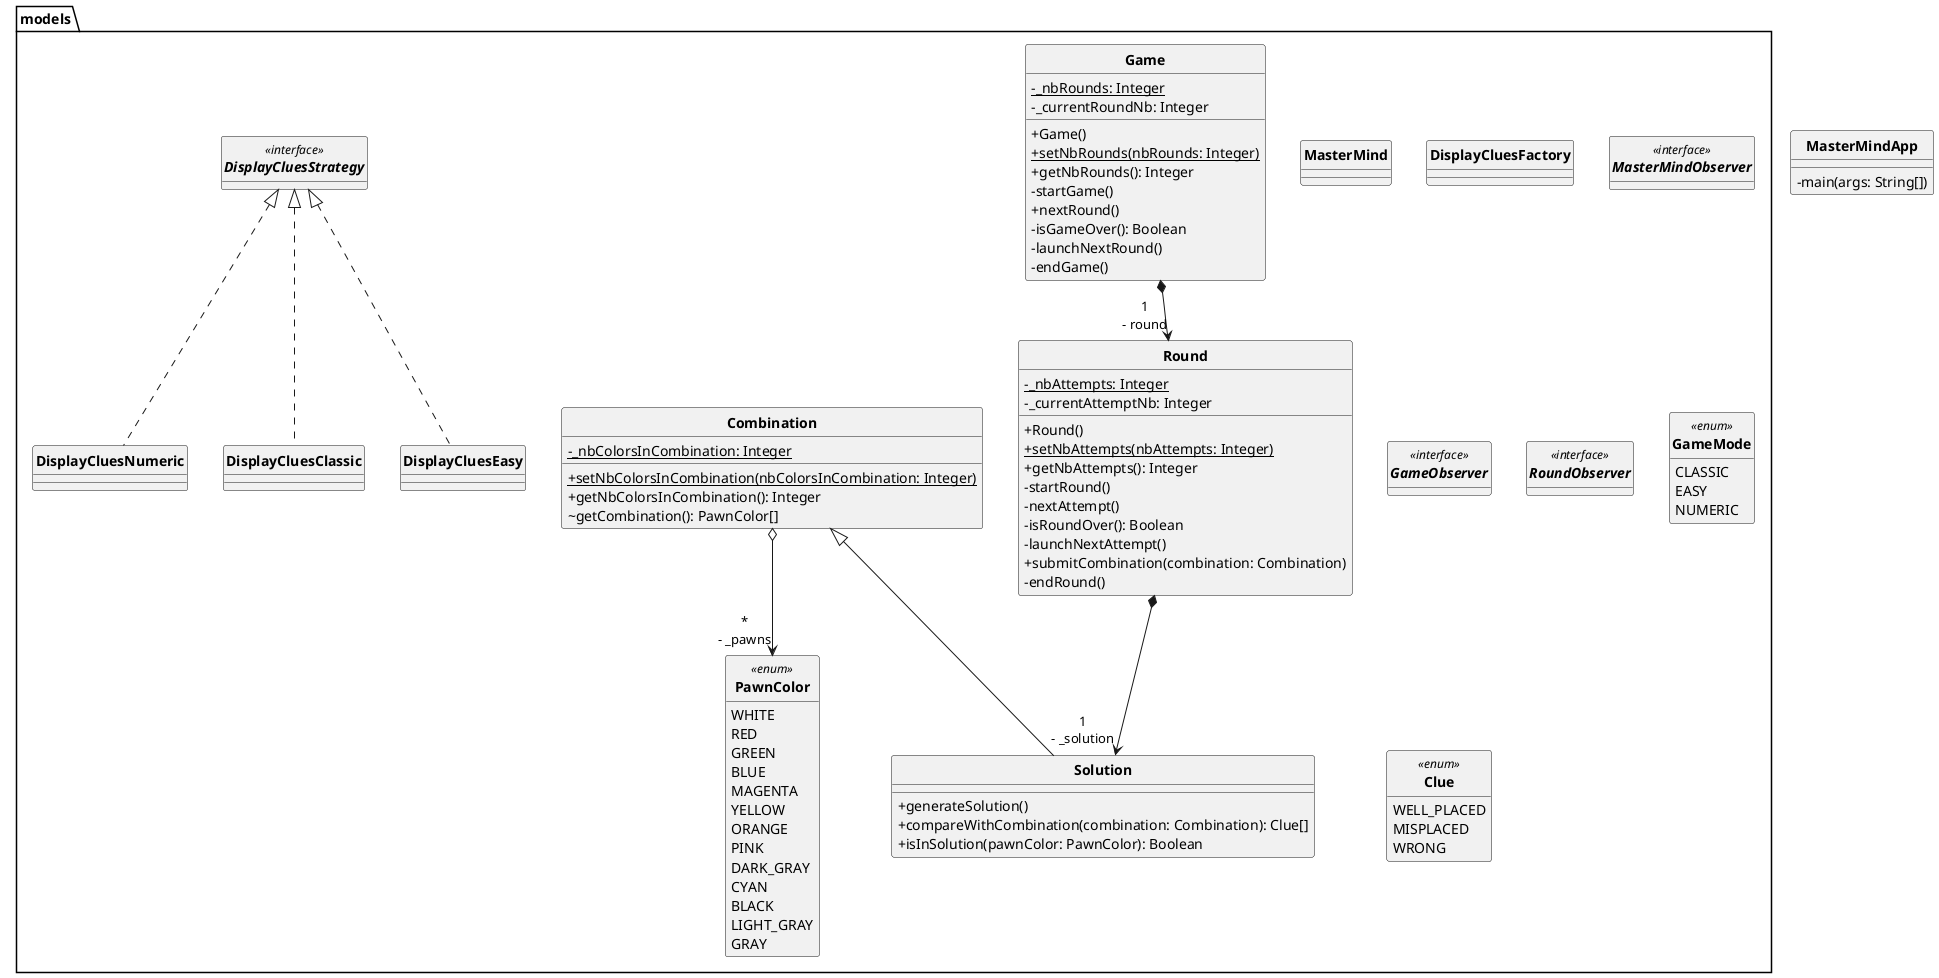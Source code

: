 @startuml

skinparam style strictuml
skinparam classAttributeIconSize 0
skinparam classFontStyle Bold
hide enum methods
hide interface attributes

/'
Main :
    - MasterMindApp

Views :
    Classes :
        - MenuWindowView
        - SettingsWindowView
        - GameWindowView
        - EndWindowView
    Interfaces :
        /
    Enums :
        /

Controllers :
    Classes :
        - MasterMindController
        - GameController
    Interfaces :
        /
    Enums :
        /

Models :
    Classes
        - MasterMind
        - Game
        - Round
        - Combination
        - Pawn ?
        - DisplayCluesFactory
        - DisplayCluesClassic
        - DisplayCluesEasy
        - DisplayCluesNumeric
    Interfaces
        - DisplayCluesStrategy
        - MasterMindObserver
        - GameObserver
        - RoundObserver
    Enums
        - PawnColor
        - GameMode
'/

class MasterMindApp {
    - main(args: String[])
}

package models {
    class MasterMind {}
    class Game {
        - {static} _nbRounds: Integer
        - _currentRoundNb: Integer
        + Game()
        + {static} setNbRounds(nbRounds: Integer)
        + getNbRounds(): Integer
        - startGame()
        + nextRound()
        - isGameOver(): Boolean
        - launchNextRound()
        - endGame()
    }
    class Round {
        - {static} _nbAttempts: Integer
        - _currentAttemptNb: Integer
        + Round()
        + {static} setNbAttempts(nbAttempts: Integer)
        + getNbAttempts(): Integer
        - startRound()
        'nextAttempt() entraine des relations ?
        - nextAttempt()
        - isRoundOver(): Boolean
        - launchNextAttempt()
        'submitCombination entraine des relations (normallement)
        + submitCombination(combination: Combination)
        - endRound()
    }
    class Combination {
        - {static} _nbColorsInCombination: Integer
        + {static} setNbColorsInCombination(nbColorsInCombination: Integer)
        + getNbColorsInCombination(): Integer
        ~ getCombination(): PawnColor[]
    }
    class Solution extends Combination {
        + generateSolution()
        + compareWithCombination(combination: Combination): Clue[]
        + isInSolution(pawnColor: PawnColor): Boolean
    }
    class DisplayCluesFactory {}
    class DisplayCluesClassic implements DisplayCluesStrategy {}
    class DisplayCluesEasy implements DisplayCluesStrategy {}
    class DisplayCluesNumeric implements DisplayCluesStrategy {}

    interface DisplayCluesStrategy <<interface>> {
    }
    interface MasterMindObserver <<interface>> {}
    interface GameObserver <<interface>> {}
    interface RoundObserver <<interface>> {}

    enum PawnColor <<enum>> {
        WHITE
        RED
        GREEN
        BLUE
        MAGENTA
        YELLOW
        ORANGE
        PINK
        DARK_GRAY
        CYAN
        BLACK
        LIGHT_GRAY
        GRAY
    }
    enum GameMode <<enum>> {
        CLASSIC
        EASY
        NUMERIC
    }
    enum Clue <<enum>> {
        WELL_PLACED
        MISPLACED
        WRONG
    }
}

'Relations

'Main



'Models
'MasterMind


'Game
Game *--> "1\n- round" Round

'Round
Round *--> "1\n- _solution" Solution

'Combination
Combination o--> "*\n- _pawns" PawnColor

'DisplayCluesFactory


'DisplayCluesClassic


'DisplayCluesEasy


'DisplayCluesNumeric


'DisplayCluesStrategy


'MasterMindObserver


'GameObserver


'RoundObserver


'PawnColor


'GameMode

@enduml